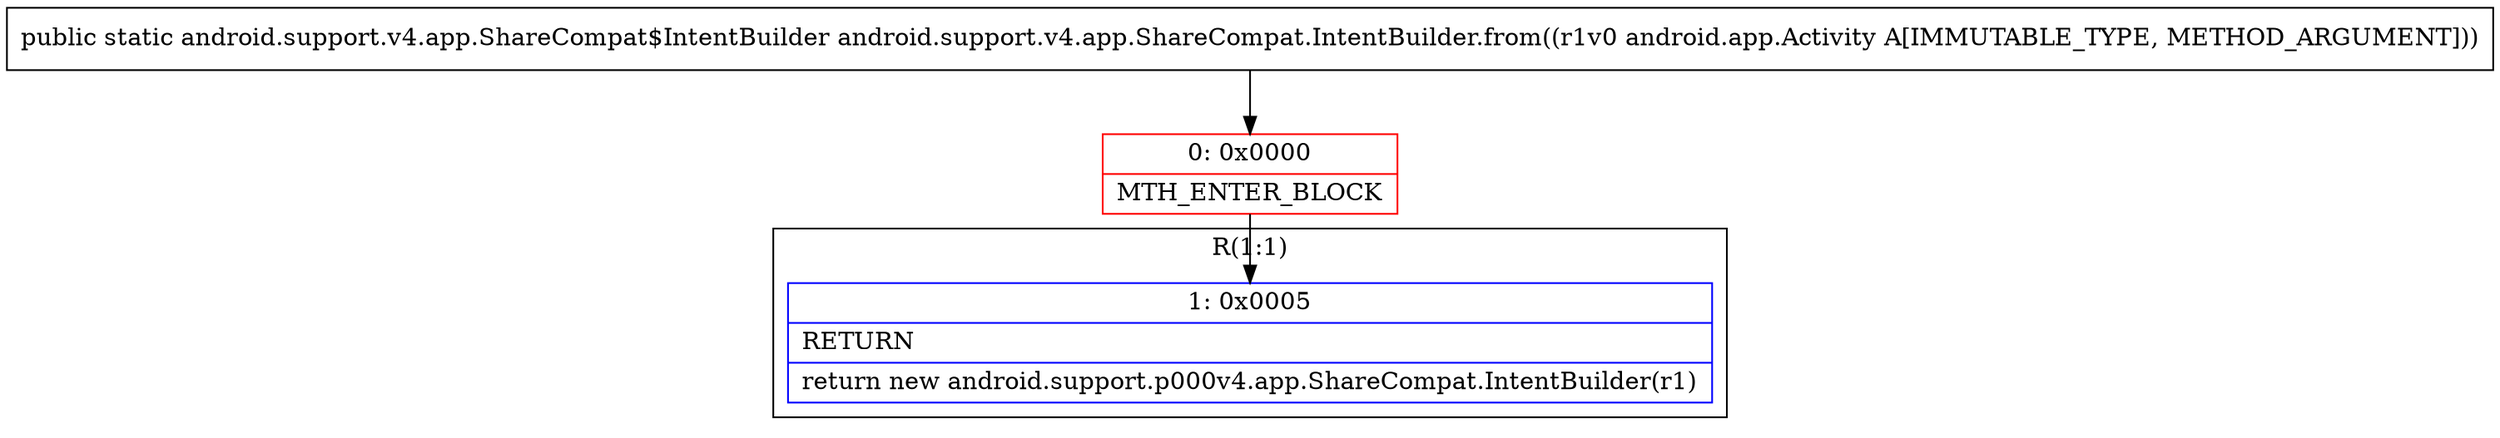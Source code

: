 digraph "CFG forandroid.support.v4.app.ShareCompat.IntentBuilder.from(Landroid\/app\/Activity;)Landroid\/support\/v4\/app\/ShareCompat$IntentBuilder;" {
subgraph cluster_Region_169286613 {
label = "R(1:1)";
node [shape=record,color=blue];
Node_1 [shape=record,label="{1\:\ 0x0005|RETURN\l|return new android.support.p000v4.app.ShareCompat.IntentBuilder(r1)\l}"];
}
Node_0 [shape=record,color=red,label="{0\:\ 0x0000|MTH_ENTER_BLOCK\l}"];
MethodNode[shape=record,label="{public static android.support.v4.app.ShareCompat$IntentBuilder android.support.v4.app.ShareCompat.IntentBuilder.from((r1v0 android.app.Activity A[IMMUTABLE_TYPE, METHOD_ARGUMENT])) }"];
MethodNode -> Node_0;
Node_0 -> Node_1;
}

